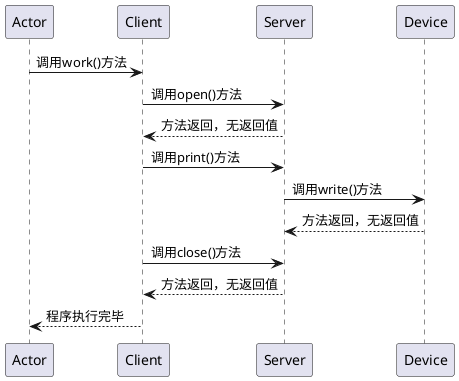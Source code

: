 @startuml

' actor Actor
' autonumber
Actor->Client:调用work()方法
Client-> Server: 调用open()方法
Server--> Client: 方法返回，无返回值
Client-> Server:调用print()方法
Server->Device:调用write()方法
Device-->Server:方法返回，无返回值
Client->Server:调用close()方法
Server-->Client:方法返回，无返回值
Client-->Actor:程序执行完毕

@enduml